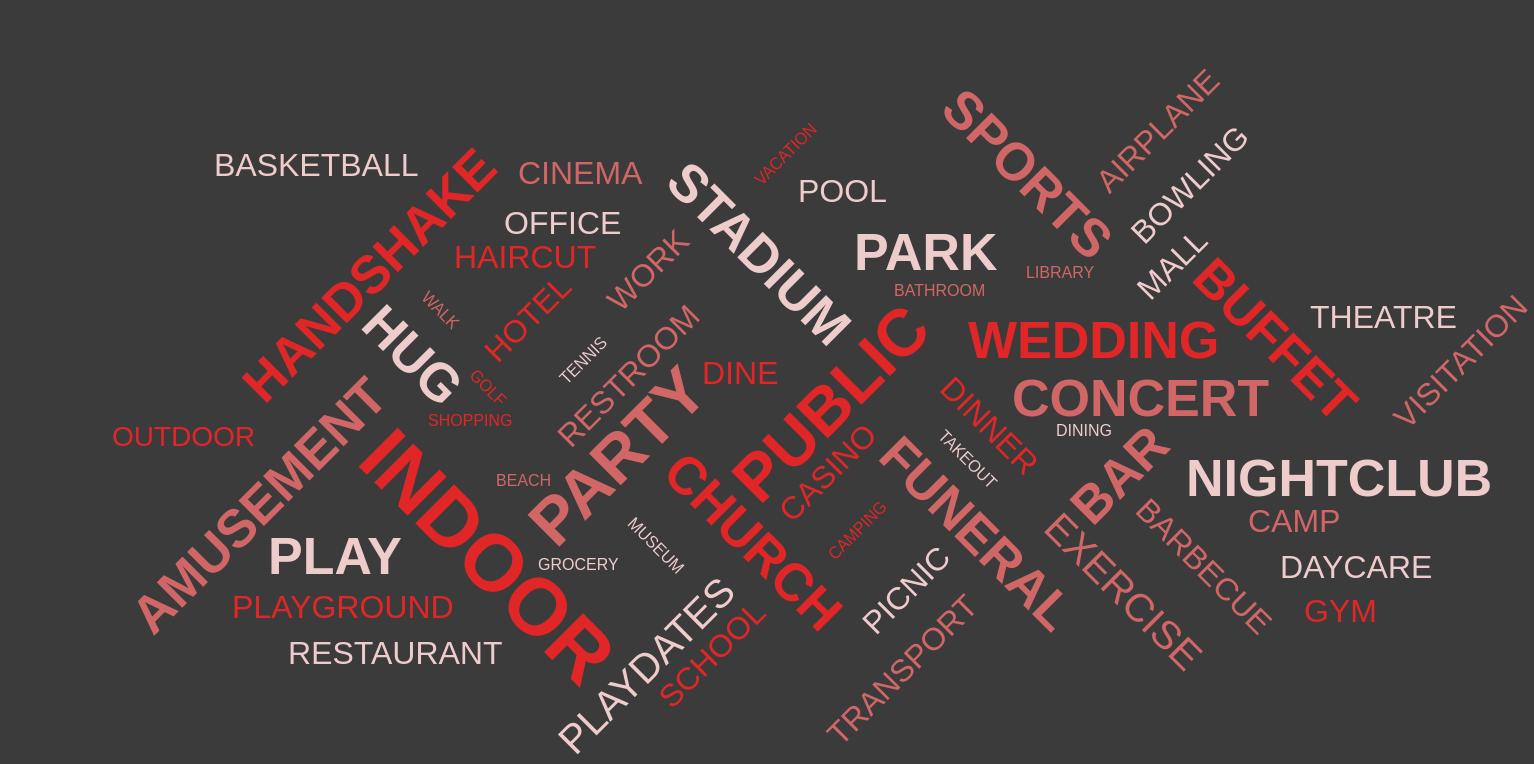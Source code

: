 {
    "$schema": "https://vega.github.io/schema/vega/v5.json",
    "width": 550,
    "height": 330,
    "padding": 0,
  
    "data": [
      {
        "name": "table",
        "values": ["takeout", "outdoor exercise", "tennis", "golf", "bathroom", "playdates", "camping", "beach", "outdoor dining", "vacation", "walk", "grocery shopping", "library museum", "takeout", "outdoor exercise", "tennis", "golf", "bathroom", "playdates", "camping", "beach", "outdoor dining", "vacation", "walk", "grocery shopping", "library museum", 
  
  "hotel", "barbecue", "picnic", "public restroom", "mall", "dinner party", "public pool", "haircut", "work office", "playdates", "school camp daycare", "casino", "cinema theatre", "playground", "visitation", "bowling", "exercise gym", "public transport", " restaurant dine-in", "airplane", "basketball", "hotel", "barbecue", "picnic", "public restroom", "mall", "dinner party", "public pool", "haircut", "work office", "playdates", "school camp daycare", "casino", "cinema theatre", "playground", "visitation", "bowling", "exercise gym", "public transport", " restaurant dine-in", "airplane", "basketball", "hotel", "barbecue", "picnic", "public restroom", "mall", "dinner party", "public pool", "haircut", "work office", "playdates", "school camp daycare", "casino", "cinema theatre", "playground", "visitation", "bowling", "exercise gym", "public transport", " restaurant dine-in", "airplane", "basketball", "hotel", "barbecue", "picnic", "public restroom", "mall", "dinner party", "public pool", "haircut", "work office", "playdates", "school camp daycare", "casino", "cinema theatre", "playground", "visitation", "bowling", "exercise gym", "public transport", " restaurant dine-in", "airplane", "basketball", "hotel", "barbecue", "picnic", "public restroom", "mall", "dinner party", "public pool", "haircut", "work office", "playdates", "school camp daycare", "casino", "cinema theatre", "playground", "visitation", "bowling", "exercise gym", "public transport", " restaurant dine-in", "airplane", "basketball", 
  
  "wedding funeral", "hug handshake", "amusement park", "buffet", "concert play", "indoor party", "sports stadium", "church", "indoor bar", "nightclub", "wedding funeral", "hug handshake", "amusement park", "buffet", "concert play", "indoor party", "sports stadium", "church", "indoor bar", "nightclub", "wedding funeral", "hug handshake", "amusement park", "buffet", "concert play", "indoor party", "sports stadium", "church", "indoor bar", "nightclub", "wedding funeral", "hug handshake", "amusement park", "buffet", "concert play", "indoor party", "sports stadium", "church", "indoor bar", "nightclub", "wedding funeral", "hug handshake", "amusement park", "buffet", "concert play", "indoor party", "sports stadium", "church", "indoor bar", "nightclub", "wedding funeral", "hug handshake", "amusement park", "buffet", "concert play", "indoor party", "sports stadium", "church", "indoor bar", "nightclub", "wedding funeral", "hug handshake", "amusement park", "buffet", "concert play", "indoor party", "sports stadium", "church", "indoor bar", "nightclub", "wedding funeral", "hug handshake", "amusement park", "buffet", "concert play", "indoor party", "sports stadium", "church", "indoor bar", "nightclub", "wedding funeral", "hug handshake", "amusement park", "buffet", "concert play", "indoor party", "sports stadium", "church", "indoor bar", "nightclub", "wedding funeral", "hug handshake", "amusement park", "buffet", "concert play", "indoor party", "sports stadium", "church", "indoor bar", "nightclub"],
        "transform": [
          {
            "type": "countpattern",
            "field": "data",
            "case": "upper",
            "pattern": "[\\w']{3,}"
          },
          {
            "type": "formula", "as": "angle",
            "expr": "[-45, 0, 45][~~(random() * 3)]"
          },
          {
            "type": "formula", "as": "weight",
            "expr": "if(datum.count>=10, 600, 300)"
          }
        ]
      }
    ],
  
    "scales": [
      {
        "name": "color",
        "type": "ordinal",
        "domain": {"data": "table", "field": "text"},
        "range": ["#efcccc", "#e02626", "#d16666"]
      }
    ],
  
    "marks": [
      {
        "type": "text",
        "from": {"data": "table"},
        "encode": {
          "enter": {
            "text": {"field": "text"},
            "align": {"value": "center"},
            "baseline": {"value": "alphabetic"},
            "fill": {"scale": "color", "field": "text"}
          },
          "update": {
            "fillOpacity": {"value": 1}
          },
          "hover": {
            "fillOpacity": {"value": 0.5}
          }
        },
        "transform": [
          {
            "type": "wordcloud",
            "size": [800, 400],
            "text": {"field": "text"},
            "rotate": {"field": "datum.angle"},
            "font": "Helvetica Neue, Arial",
            "fontSize": {"field": "datum.count"},
            "fontWeight": {"field": "datum.weight"},
            "fontSizeRange": [8, 40],
            "padding": 2
          }
        ]
      }
    ],
  
    "config": {
      "background":"rgb(59, 59, 59)",
      "axis": {"labelColor": "white", "titleColor": "white", "gridColor":"dimgrey"},
      "legend": {"labelColor": "white", "titleColor": "white"},
      "title": {"color": "white"}
  
    }
  }
  